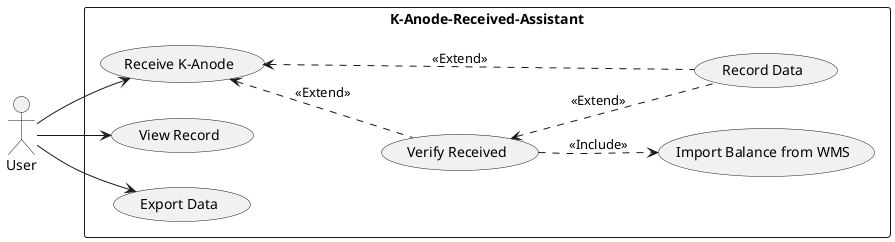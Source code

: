 @startuml UseCase
left to right direction
rectangle K-Anode-Received-Assistant {
    usecase "Receive K-Anode" as receive
    usecase "Verify Received" as verify
    usecase "Record Data" as record
    usecase "View Record" as view
    usecase "Export Data" as export
    usecase "Import Balance from WMS" as import
}
User --> receive

receive <.. verify : <<Extend>>
verify ..> import : <<Include>>

record .up.> receive : <<Extend>>
record .up.> verify : <<Extend>>

User --> view
User --> export
@enduml